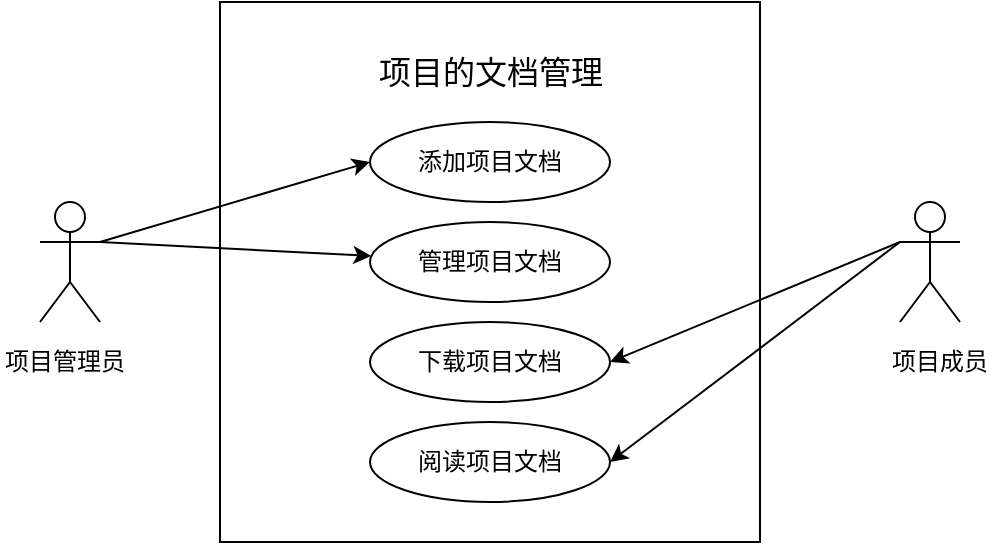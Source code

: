 <mxfile version="22.0.8" type="github">
  <diagram name="第 1 页" id="g_O7zKOaIhlCKpV0k7Ux">
    <mxGraphModel dx="929" dy="620" grid="1" gridSize="10" guides="1" tooltips="1" connect="1" arrows="1" fold="1" page="1" pageScale="1" pageWidth="827" pageHeight="1169" math="0" shadow="0">
      <root>
        <mxCell id="0" />
        <mxCell id="1" parent="0" />
        <mxCell id="E3P4DJTalBmyy4dX2RXv-1" value="" style="rounded=0;whiteSpace=wrap;html=1;" vertex="1" parent="1">
          <mxGeometry x="310" y="180" width="270" height="270" as="geometry" />
        </mxCell>
        <mxCell id="E3P4DJTalBmyy4dX2RXv-2" value="&lt;font style=&quot;font-size: 16px;&quot;&gt;项目的文档管理&lt;/font&gt;" style="text;html=1;strokeColor=none;fillColor=none;align=center;verticalAlign=middle;whiteSpace=wrap;rounded=0;" vertex="1" parent="1">
          <mxGeometry x="374.5" y="200" width="141" height="30" as="geometry" />
        </mxCell>
        <mxCell id="E3P4DJTalBmyy4dX2RXv-3" value="添加项目文档" style="ellipse;whiteSpace=wrap;html=1;" vertex="1" parent="1">
          <mxGeometry x="385" y="240" width="120" height="40" as="geometry" />
        </mxCell>
        <mxCell id="E3P4DJTalBmyy4dX2RXv-4" value="管理项目文档" style="ellipse;whiteSpace=wrap;html=1;" vertex="1" parent="1">
          <mxGeometry x="385" y="290" width="120" height="40" as="geometry" />
        </mxCell>
        <mxCell id="E3P4DJTalBmyy4dX2RXv-5" value="下载项目文档" style="ellipse;whiteSpace=wrap;html=1;" vertex="1" parent="1">
          <mxGeometry x="385" y="340" width="120" height="40" as="geometry" />
        </mxCell>
        <mxCell id="E3P4DJTalBmyy4dX2RXv-6" value="阅读项目文档" style="ellipse;whiteSpace=wrap;html=1;" vertex="1" parent="1">
          <mxGeometry x="385" y="390" width="120" height="40" as="geometry" />
        </mxCell>
        <mxCell id="E3P4DJTalBmyy4dX2RXv-7" value="Actor" style="shape=umlActor;verticalLabelPosition=bottom;verticalAlign=top;html=1;outlineConnect=0;fontColor=none;noLabel=1;" vertex="1" parent="1">
          <mxGeometry x="220" y="280" width="30" height="60" as="geometry" />
        </mxCell>
        <mxCell id="E3P4DJTalBmyy4dX2RXv-8" value="Actor" style="shape=umlActor;verticalLabelPosition=bottom;verticalAlign=top;html=1;outlineConnect=0;fontColor=none;noLabel=1;" vertex="1" parent="1">
          <mxGeometry x="650" y="280" width="30" height="60" as="geometry" />
        </mxCell>
        <mxCell id="E3P4DJTalBmyy4dX2RXv-9" value="项目管理员" style="text;html=1;strokeColor=none;fillColor=none;align=center;verticalAlign=middle;whiteSpace=wrap;rounded=0;" vertex="1" parent="1">
          <mxGeometry x="200" y="345" width="65" height="30" as="geometry" />
        </mxCell>
        <mxCell id="E3P4DJTalBmyy4dX2RXv-10" value="项目成员" style="text;html=1;strokeColor=none;fillColor=none;align=center;verticalAlign=middle;whiteSpace=wrap;rounded=0;" vertex="1" parent="1">
          <mxGeometry x="640" y="345" width="60" height="30" as="geometry" />
        </mxCell>
        <mxCell id="E3P4DJTalBmyy4dX2RXv-11" value="" style="endArrow=classic;html=1;rounded=0;exitX=1;exitY=0.333;exitDx=0;exitDy=0;exitPerimeter=0;entryX=0;entryY=0.5;entryDx=0;entryDy=0;" edge="1" parent="1" source="E3P4DJTalBmyy4dX2RXv-7" target="E3P4DJTalBmyy4dX2RXv-3">
          <mxGeometry width="50" height="50" relative="1" as="geometry">
            <mxPoint x="390" y="330" as="sourcePoint" />
            <mxPoint x="440" y="280" as="targetPoint" />
          </mxGeometry>
        </mxCell>
        <mxCell id="E3P4DJTalBmyy4dX2RXv-12" value="" style="endArrow=classic;html=1;rounded=0;" edge="1" parent="1" target="E3P4DJTalBmyy4dX2RXv-4">
          <mxGeometry width="50" height="50" relative="1" as="geometry">
            <mxPoint x="250" y="300" as="sourcePoint" />
            <mxPoint x="440" y="280" as="targetPoint" />
          </mxGeometry>
        </mxCell>
        <mxCell id="E3P4DJTalBmyy4dX2RXv-13" value="" style="endArrow=classic;html=1;rounded=0;exitX=0;exitY=0.333;exitDx=0;exitDy=0;exitPerimeter=0;entryX=1;entryY=0.5;entryDx=0;entryDy=0;" edge="1" parent="1" source="E3P4DJTalBmyy4dX2RXv-8" target="E3P4DJTalBmyy4dX2RXv-5">
          <mxGeometry width="50" height="50" relative="1" as="geometry">
            <mxPoint x="390" y="330" as="sourcePoint" />
            <mxPoint x="440" y="280" as="targetPoint" />
          </mxGeometry>
        </mxCell>
        <mxCell id="E3P4DJTalBmyy4dX2RXv-14" value="" style="endArrow=classic;html=1;rounded=0;entryX=1;entryY=0.5;entryDx=0;entryDy=0;" edge="1" parent="1" target="E3P4DJTalBmyy4dX2RXv-6">
          <mxGeometry width="50" height="50" relative="1" as="geometry">
            <mxPoint x="650" y="300" as="sourcePoint" />
            <mxPoint x="440" y="280" as="targetPoint" />
          </mxGeometry>
        </mxCell>
      </root>
    </mxGraphModel>
  </diagram>
</mxfile>
